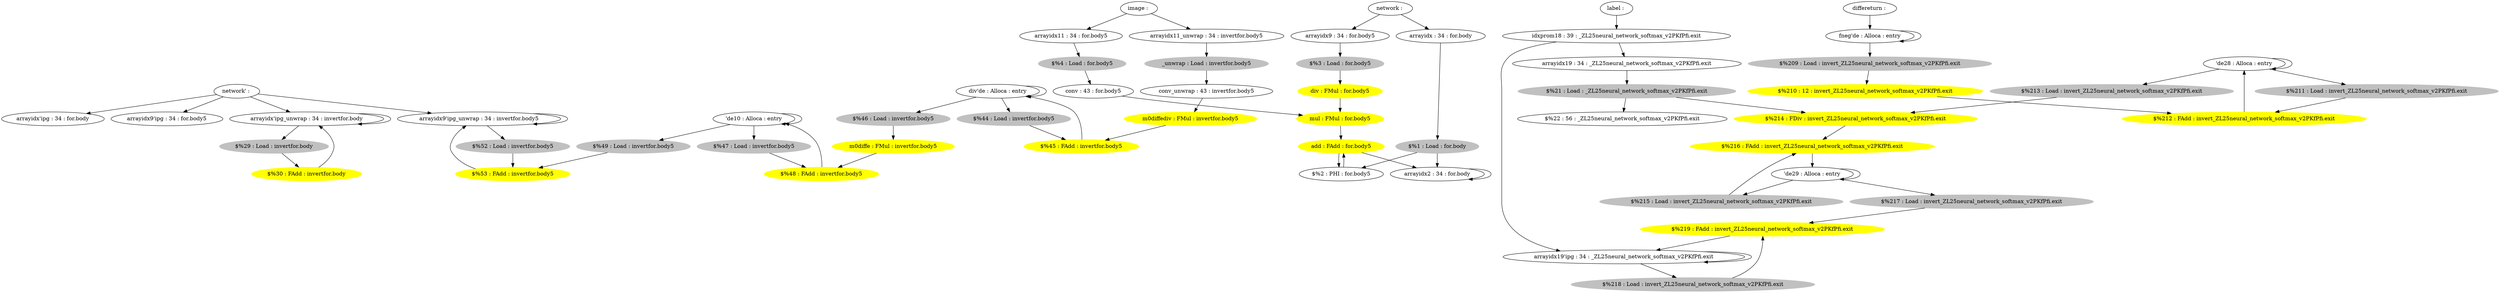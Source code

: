 digraph G {
		"arrayidx'ipg_unwrap : 34 : invertfor.body" -> "arrayidx'ipg_unwrap : 34 : invertfor.body" 
		"arrayidx'ipg_unwrap : 34 : invertfor.body" -> "$%29 : Load : invertfor.body" 
		"$%21 : Load : _ZL25neural_network_softmax_v2PKfPfi.exit" [color = gray style=filled];
		"$%21 : Load : _ZL25neural_network_softmax_v2PKfPfi.exit" -> "$%214 : FDiv : invert_ZL25neural_network_softmax_v2PKfPfi.exit" 
		"$%21 : Load : _ZL25neural_network_softmax_v2PKfPfi.exit" -> "$%22 : 56 : _ZL25neural_network_softmax_v2PKfPfi.exit" 
		"$%3 : Load : for.body5" [color = gray style=filled];
		"$%3 : Load : for.body5" -> "div : FMul : for.body5" 
		"conv : 43 : for.body5" -> "mul : FMul : for.body5" 
		"arrayidx11 : 34 : for.body5" -> "$%4 : Load : for.body5" 
		"$%2 : PHI : for.body5" -> "add : FAdd : for.body5" 
		"arrayidx9 : 34 : for.body5" -> "$%3 : Load : for.body5" 
		"$%4 : Load : for.body5" [color = gray style=filled];
		"$%4 : Load : for.body5" -> "conv : 43 : for.body5" 
		"arrayidx19 : 34 : _ZL25neural_network_softmax_v2PKfPfi.exit" -> "$%21 : Load : _ZL25neural_network_softmax_v2PKfPfi.exit" 
		"idxprom18 : 39 : _ZL25neural_network_softmax_v2PKfPfi.exit" -> "arrayidx19'ipg : 34 : _ZL25neural_network_softmax_v2PKfPfi.exit" 
		"idxprom18 : 39 : _ZL25neural_network_softmax_v2PKfPfi.exit" -> "arrayidx19 : 34 : _ZL25neural_network_softmax_v2PKfPfi.exit" 
		"'de10 : Alloca : entry" -> "'de10 : Alloca : entry" 
		"'de10 : Alloca : entry" -> "$%49 : Load : invertfor.body5" 
		"'de10 : Alloca : entry" -> "$%47 : Load : invertfor.body5" 
		"$%47 : Load : invertfor.body5" [color = gray style=filled];
		"$%47 : Load : invertfor.body5" -> "$%48 : FAdd : invertfor.body5" 
		"$%48 : FAdd : invertfor.body5" [color = yellow style=filled];
		"$%48 : FAdd : invertfor.body5" -> "'de10 : Alloca : entry" 
		"$%49 : Load : invertfor.body5" [color = gray style=filled];
		"$%49 : Load : invertfor.body5" -> "$%53 : FAdd : invertfor.body5" 
		"arrayidx9'ipg_unwrap : 34 : invertfor.body5" -> "$%52 : Load : invertfor.body5" 
		"arrayidx9'ipg_unwrap : 34 : invertfor.body5" -> "arrayidx9'ipg_unwrap : 34 : invertfor.body5" 
		"add : FAdd : for.body5" [color = yellow style=filled];
		"add : FAdd : for.body5" -> "arrayidx2 : 34 : for.body" 
		"add : FAdd : for.body5" -> "$%2 : PHI : for.body5" 
		"mul : FMul : for.body5" [color = yellow style=filled];
		"mul : FMul : for.body5" -> "add : FAdd : for.body5" 
		"image : " -> "arrayidx11 : 34 : for.body5" 
		"image : " -> "arrayidx11_unwrap : 34 : invertfor.body5" 
		"network : " -> "arrayidx9 : 34 : for.body5" 
		"network : " -> "arrayidx : 34 : for.body" 
		"network' : " -> "arrayidx'ipg_unwrap : 34 : invertfor.body" 
		"network' : " -> "arrayidx'ipg : 34 : for.body" 
		"network' : " -> "arrayidx9'ipg_unwrap : 34 : invertfor.body5" 
		"network' : " -> "arrayidx9'ipg : 34 : for.body5" 
		"label : " -> "idxprom18 : 39 : _ZL25neural_network_softmax_v2PKfPfi.exit" 
		"differeturn : " -> "fneg'de : Alloca : entry" 
		"div : FMul : for.body5" [color = yellow style=filled];
		"div : FMul : for.body5" -> "mul : FMul : for.body5" 
		"$%1 : Load : for.body" [color = gray style=filled];
		"$%1 : Load : for.body" -> "arrayidx2 : 34 : for.body" 
		"$%1 : Load : for.body" -> "$%2 : PHI : for.body5" 
		"$%209 : Load : invert_ZL25neural_network_softmax_v2PKfPfi.exit" [color = gray style=filled];
		"$%209 : Load : invert_ZL25neural_network_softmax_v2PKfPfi.exit" -> "$%210 : 12 : invert_ZL25neural_network_softmax_v2PKfPfi.exit" 
		"arrayidx2 : 34 : for.body" -> "arrayidx2 : 34 : for.body" 
		"arrayidx19'ipg : 34 : _ZL25neural_network_softmax_v2PKfPfi.exit" -> "$%218 : Load : invert_ZL25neural_network_softmax_v2PKfPfi.exit" 
		"arrayidx19'ipg : 34 : _ZL25neural_network_softmax_v2PKfPfi.exit" -> "arrayidx19'ipg : 34 : _ZL25neural_network_softmax_v2PKfPfi.exit" 
		"arrayidx : 34 : for.body" -> "$%1 : Load : for.body" 
		"$%29 : Load : invertfor.body" [color = gray style=filled];
		"$%29 : Load : invertfor.body" -> "$%30 : FAdd : invertfor.body" 
		"arrayidx11_unwrap : 34 : invertfor.body5" -> "_unwrap : Load : invertfor.body5" 
		"_unwrap : Load : invertfor.body5" [color = gray style=filled];
		"_unwrap : Load : invertfor.body5" -> "conv_unwrap : 43 : invertfor.body5" 
		"conv_unwrap : 43 : invertfor.body5" -> "m0diffediv : FMul : invertfor.body5" 
		"m0diffediv : FMul : invertfor.body5" [color = yellow style=filled];
		"m0diffediv : FMul : invertfor.body5" -> "$%45 : FAdd : invertfor.body5" 
		"div'de : Alloca : entry" -> "$%46 : Load : invertfor.body5" 
		"div'de : Alloca : entry" -> "$%44 : Load : invertfor.body5" 
		"div'de : Alloca : entry" -> "div'de : Alloca : entry" 
		"$%44 : Load : invertfor.body5" [color = gray style=filled];
		"$%44 : Load : invertfor.body5" -> "$%45 : FAdd : invertfor.body5" 
		"$%45 : FAdd : invertfor.body5" [color = yellow style=filled];
		"$%45 : FAdd : invertfor.body5" -> "div'de : Alloca : entry" 
		"$%46 : Load : invertfor.body5" [color = gray style=filled];
		"$%46 : Load : invertfor.body5" -> "m0diffe : FMul : invertfor.body5" 
		"m0diffe : FMul : invertfor.body5" [color = yellow style=filled];
		"m0diffe : FMul : invertfor.body5" -> "$%48 : FAdd : invertfor.body5" 
		"$%52 : Load : invertfor.body5" [color = gray style=filled];
		"$%52 : Load : invertfor.body5" -> "$%53 : FAdd : invertfor.body5" 
		"$%53 : FAdd : invertfor.body5" [color = yellow style=filled];
		"$%53 : FAdd : invertfor.body5" -> "arrayidx9'ipg_unwrap : 34 : invertfor.body5" 
		"$%30 : FAdd : invertfor.body" [color = yellow style=filled];
		"$%30 : FAdd : invertfor.body" -> "arrayidx'ipg_unwrap : 34 : invertfor.body" 
		"fneg'de : Alloca : entry" -> "$%209 : Load : invert_ZL25neural_network_softmax_v2PKfPfi.exit" 
		"fneg'de : Alloca : entry" -> "fneg'de : Alloca : entry" 
		"$%210 : 12 : invert_ZL25neural_network_softmax_v2PKfPfi.exit" [color = yellow style=filled];
		"$%210 : 12 : invert_ZL25neural_network_softmax_v2PKfPfi.exit" -> "$%212 : FAdd : invert_ZL25neural_network_softmax_v2PKfPfi.exit" 
		"'de28 : Alloca : entry" -> "'de28 : Alloca : entry" 
		"'de28 : Alloca : entry" -> "$%213 : Load : invert_ZL25neural_network_softmax_v2PKfPfi.exit" 
		"'de28 : Alloca : entry" -> "$%211 : Load : invert_ZL25neural_network_softmax_v2PKfPfi.exit" 
		"$%211 : Load : invert_ZL25neural_network_softmax_v2PKfPfi.exit" [color = gray style=filled];
		"$%211 : Load : invert_ZL25neural_network_softmax_v2PKfPfi.exit" -> "$%212 : FAdd : invert_ZL25neural_network_softmax_v2PKfPfi.exit" 
		"$%212 : FAdd : invert_ZL25neural_network_softmax_v2PKfPfi.exit" [color = yellow style=filled];
		"$%212 : FAdd : invert_ZL25neural_network_softmax_v2PKfPfi.exit" -> "'de28 : Alloca : entry" 
		"$%213 : Load : invert_ZL25neural_network_softmax_v2PKfPfi.exit" [color = gray style=filled];
		"$%213 : Load : invert_ZL25neural_network_softmax_v2PKfPfi.exit" -> "$%214 : FDiv : invert_ZL25neural_network_softmax_v2PKfPfi.exit" 
		"$%214 : FDiv : invert_ZL25neural_network_softmax_v2PKfPfi.exit" [color = yellow style=filled];
		"$%214 : FDiv : invert_ZL25neural_network_softmax_v2PKfPfi.exit" -> "$%216 : FAdd : invert_ZL25neural_network_softmax_v2PKfPfi.exit" 
		"'de29 : Alloca : entry" -> "$%217 : Load : invert_ZL25neural_network_softmax_v2PKfPfi.exit" 
		"'de29 : Alloca : entry" -> "$%215 : Load : invert_ZL25neural_network_softmax_v2PKfPfi.exit" 
		"'de29 : Alloca : entry" -> "'de29 : Alloca : entry" 
		"$%215 : Load : invert_ZL25neural_network_softmax_v2PKfPfi.exit" [color = gray style=filled];
		"$%215 : Load : invert_ZL25neural_network_softmax_v2PKfPfi.exit" -> "$%216 : FAdd : invert_ZL25neural_network_softmax_v2PKfPfi.exit" 
		"$%216 : FAdd : invert_ZL25neural_network_softmax_v2PKfPfi.exit" [color = yellow style=filled];
		"$%216 : FAdd : invert_ZL25neural_network_softmax_v2PKfPfi.exit" -> "'de29 : Alloca : entry" 
		"$%217 : Load : invert_ZL25neural_network_softmax_v2PKfPfi.exit" [color = gray style=filled];
		"$%217 : Load : invert_ZL25neural_network_softmax_v2PKfPfi.exit" -> "$%219 : FAdd : invert_ZL25neural_network_softmax_v2PKfPfi.exit" 
		"$%218 : Load : invert_ZL25neural_network_softmax_v2PKfPfi.exit" [color = gray style=filled];
		"$%218 : Load : invert_ZL25neural_network_softmax_v2PKfPfi.exit" -> "$%219 : FAdd : invert_ZL25neural_network_softmax_v2PKfPfi.exit" 
		"$%219 : FAdd : invert_ZL25neural_network_softmax_v2PKfPfi.exit" [color = yellow style=filled];
		"$%219 : FAdd : invert_ZL25neural_network_softmax_v2PKfPfi.exit" -> "arrayidx19'ipg : 34 : _ZL25neural_network_softmax_v2PKfPfi.exit" 
}
